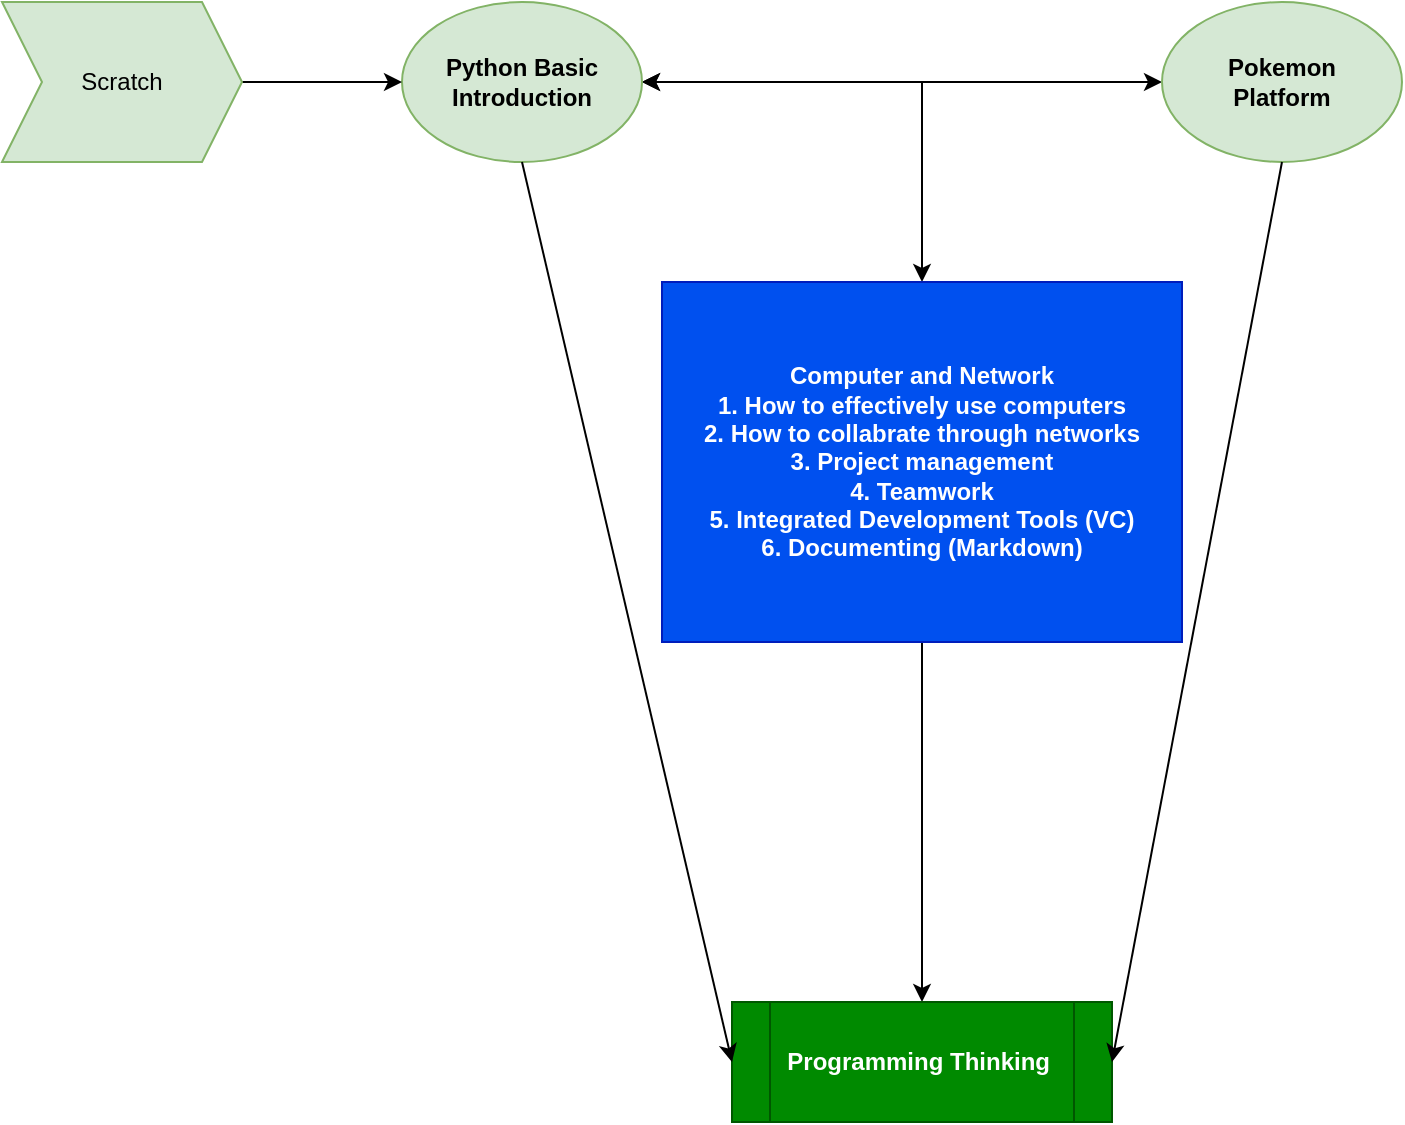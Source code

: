 <mxfile version="18.1.3" type="device"><diagram id="HiALiZR84x9dDfX3U0GC" name="Page-1"><mxGraphModel dx="1018" dy="675" grid="1" gridSize="10" guides="1" tooltips="1" connect="1" arrows="1" fold="1" page="1" pageScale="1" pageWidth="1654" pageHeight="2336" math="0" shadow="0"><root><mxCell id="0"/><mxCell id="1" parent="0"/><mxCell id="SM6Am4NIm0wM_Urzz1NE-3" value="" style="edgeStyle=orthogonalEdgeStyle;rounded=0;orthogonalLoop=1;jettySize=auto;html=1;startArrow=classic;startFill=1;" parent="1" source="SM6Am4NIm0wM_Urzz1NE-1" target="2" edge="1"><mxGeometry relative="1" as="geometry"/></mxCell><mxCell id="SM6Am4NIm0wM_Urzz1NE-6" value="" style="edgeStyle=orthogonalEdgeStyle;rounded=0;orthogonalLoop=1;jettySize=auto;html=1;startArrow=classic;startFill=1;" parent="1" source="SM6Am4NIm0wM_Urzz1NE-1" target="SM6Am4NIm0wM_Urzz1NE-5" edge="1"><mxGeometry relative="1" as="geometry"/></mxCell><mxCell id="SM6Am4NIm0wM_Urzz1NE-1" value="&lt;b&gt;Python Basic&lt;br&gt;Introduction&lt;/b&gt;" style="ellipse;whiteSpace=wrap;html=1;fillColor=#d5e8d4;strokeColor=#82b366;" parent="1" vertex="1"><mxGeometry x="270" y="150" width="120" height="80" as="geometry"/></mxCell><mxCell id="2" value="&lt;b&gt;Pokemon&lt;br&gt;Platform&lt;/b&gt;" style="ellipse;whiteSpace=wrap;html=1;fillColor=#d5e8d4;strokeColor=#82b366;" parent="1" vertex="1"><mxGeometry x="650" y="150" width="120" height="80" as="geometry"/></mxCell><mxCell id="SM6Am4NIm0wM_Urzz1NE-8" value="" style="edgeStyle=orthogonalEdgeStyle;rounded=0;orthogonalLoop=1;jettySize=auto;html=1;startArrow=none;startFill=0;" parent="1" source="SM6Am4NIm0wM_Urzz1NE-5" target="SM6Am4NIm0wM_Urzz1NE-7" edge="1"><mxGeometry relative="1" as="geometry"/></mxCell><mxCell id="SM6Am4NIm0wM_Urzz1NE-5" value="&lt;b&gt;Computer and Network&lt;br&gt;1. How to&lt;/b&gt;&lt;b&gt;&amp;nbsp;effectively&amp;nbsp;&lt;/b&gt;&lt;b&gt;use computers&lt;br&gt;2. How to collabrate through networks&lt;br&gt;3. Project management&lt;br&gt;4. Teamwork&lt;br&gt;5. Integrated Development Tools (VC)&lt;br&gt;6. Documenting (Markdown)&lt;br&gt;&lt;/b&gt;" style="whiteSpace=wrap;html=1;fillColor=#0050ef;strokeColor=#001DBC;fontColor=#ffffff;" parent="1" vertex="1"><mxGeometry x="400" y="290" width="260" height="180" as="geometry"/></mxCell><mxCell id="SM6Am4NIm0wM_Urzz1NE-7" value="&lt;b&gt;Programming Thinking&amp;nbsp;&lt;/b&gt;" style="shape=process;whiteSpace=wrap;html=1;backgroundOutline=1;fillColor=#008a00;strokeColor=#005700;fontColor=#ffffff;" parent="1" vertex="1"><mxGeometry x="435" y="650" width="190" height="60" as="geometry"/></mxCell><mxCell id="SM6Am4NIm0wM_Urzz1NE-9" value="" style="endArrow=classic;html=1;exitX=0.5;exitY=1;exitDx=0;exitDy=0;entryX=0;entryY=0.5;entryDx=0;entryDy=0;" parent="1" source="SM6Am4NIm0wM_Urzz1NE-1" target="SM6Am4NIm0wM_Urzz1NE-7" edge="1"><mxGeometry width="50" height="50" relative="1" as="geometry"><mxPoint x="690" y="560" as="sourcePoint"/><mxPoint x="460" y="700" as="targetPoint"/></mxGeometry></mxCell><mxCell id="SM6Am4NIm0wM_Urzz1NE-10" value="" style="endArrow=classic;html=1;exitX=0.5;exitY=1;exitDx=0;exitDy=0;entryX=1;entryY=0.5;entryDx=0;entryDy=0;" parent="1" source="2" target="SM6Am4NIm0wM_Urzz1NE-7" edge="1"><mxGeometry width="50" height="50" relative="1" as="geometry"><mxPoint x="690" y="560" as="sourcePoint"/><mxPoint x="740" y="510" as="targetPoint"/></mxGeometry></mxCell><mxCell id="SM6Am4NIm0wM_Urzz1NE-12" style="edgeStyle=orthogonalEdgeStyle;rounded=0;orthogonalLoop=1;jettySize=auto;html=1;entryX=0;entryY=0.5;entryDx=0;entryDy=0;startArrow=none;startFill=0;" parent="1" source="SM6Am4NIm0wM_Urzz1NE-11" target="SM6Am4NIm0wM_Urzz1NE-1" edge="1"><mxGeometry relative="1" as="geometry"/></mxCell><mxCell id="SM6Am4NIm0wM_Urzz1NE-11" value="Scratch" style="shape=step;perimeter=stepPerimeter;whiteSpace=wrap;html=1;fixedSize=1;fillColor=#d5e8d4;strokeColor=#82b366;" parent="1" vertex="1"><mxGeometry x="70" y="150" width="120" height="80" as="geometry"/></mxCell></root></mxGraphModel></diagram></mxfile>